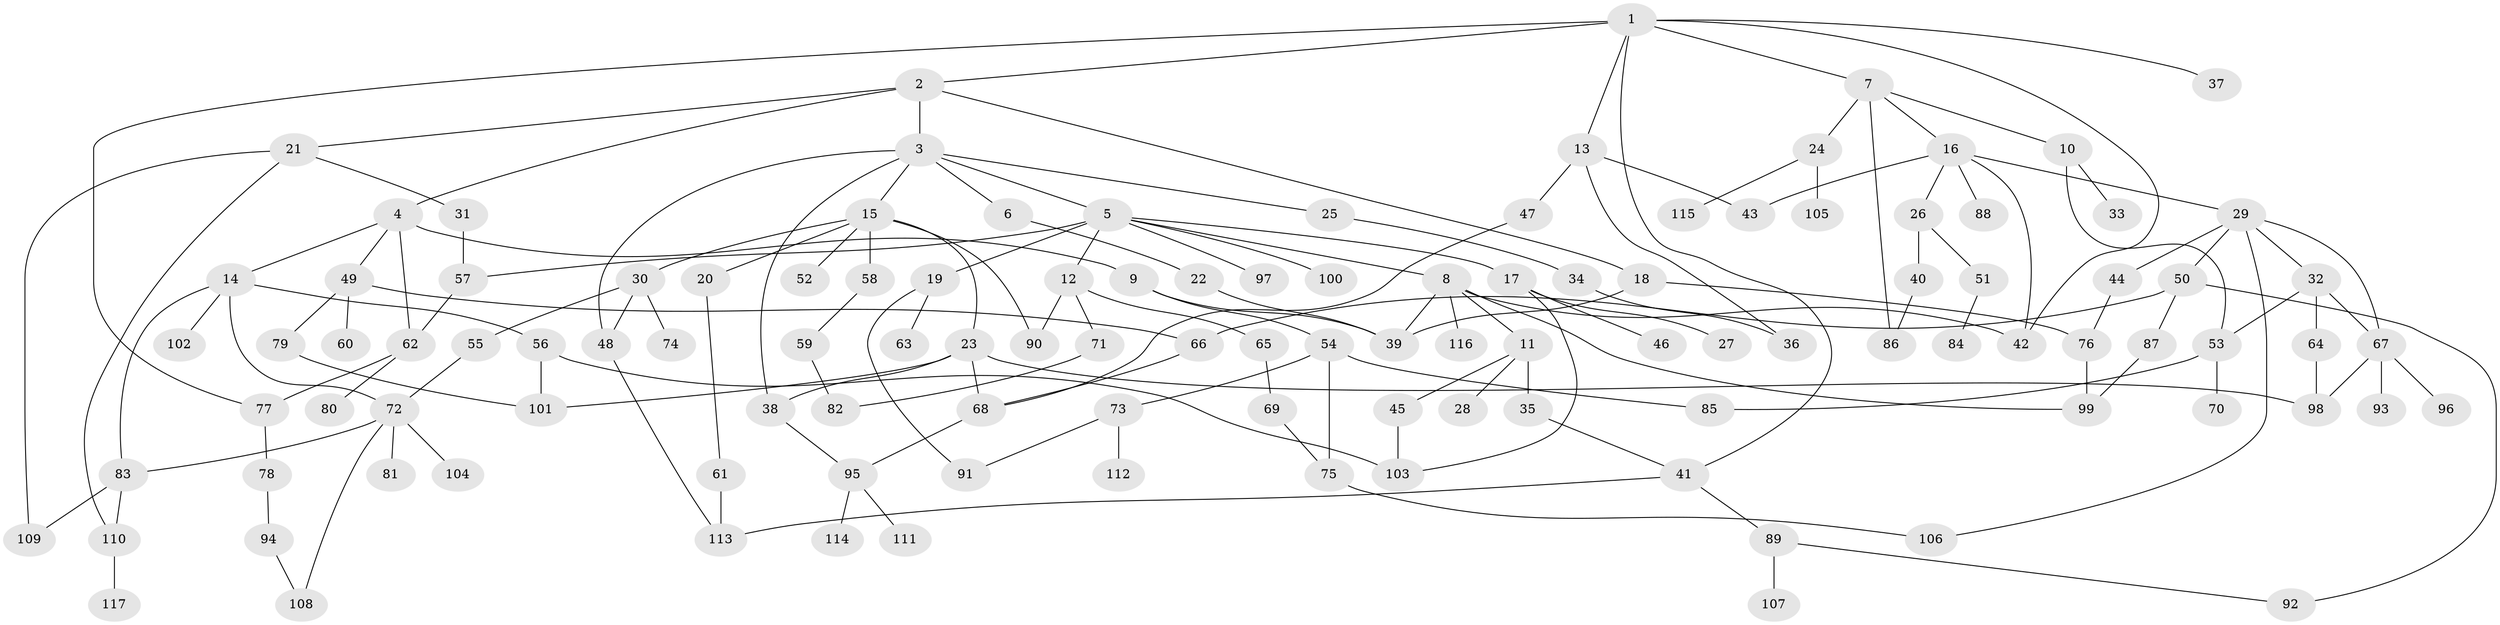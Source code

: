 // coarse degree distribution, {7: 0.039473684210526314, 6: 0.013157894736842105, 8: 0.02631578947368421, 12: 0.013157894736842105, 5: 0.10526315789473684, 2: 0.25, 3: 0.15789473684210525, 4: 0.10526315789473684, 10: 0.013157894736842105, 1: 0.27631578947368424}
// Generated by graph-tools (version 1.1) at 2025/41/03/06/25 10:41:28]
// undirected, 117 vertices, 159 edges
graph export_dot {
graph [start="1"]
  node [color=gray90,style=filled];
  1;
  2;
  3;
  4;
  5;
  6;
  7;
  8;
  9;
  10;
  11;
  12;
  13;
  14;
  15;
  16;
  17;
  18;
  19;
  20;
  21;
  22;
  23;
  24;
  25;
  26;
  27;
  28;
  29;
  30;
  31;
  32;
  33;
  34;
  35;
  36;
  37;
  38;
  39;
  40;
  41;
  42;
  43;
  44;
  45;
  46;
  47;
  48;
  49;
  50;
  51;
  52;
  53;
  54;
  55;
  56;
  57;
  58;
  59;
  60;
  61;
  62;
  63;
  64;
  65;
  66;
  67;
  68;
  69;
  70;
  71;
  72;
  73;
  74;
  75;
  76;
  77;
  78;
  79;
  80;
  81;
  82;
  83;
  84;
  85;
  86;
  87;
  88;
  89;
  90;
  91;
  92;
  93;
  94;
  95;
  96;
  97;
  98;
  99;
  100;
  101;
  102;
  103;
  104;
  105;
  106;
  107;
  108;
  109;
  110;
  111;
  112;
  113;
  114;
  115;
  116;
  117;
  1 -- 2;
  1 -- 7;
  1 -- 13;
  1 -- 37;
  1 -- 41;
  1 -- 77;
  1 -- 42;
  2 -- 3;
  2 -- 4;
  2 -- 18;
  2 -- 21;
  3 -- 5;
  3 -- 6;
  3 -- 15;
  3 -- 25;
  3 -- 38;
  3 -- 48;
  4 -- 9;
  4 -- 14;
  4 -- 49;
  4 -- 62;
  5 -- 8;
  5 -- 12;
  5 -- 17;
  5 -- 19;
  5 -- 97;
  5 -- 100;
  5 -- 57;
  6 -- 22;
  7 -- 10;
  7 -- 16;
  7 -- 24;
  7 -- 86;
  8 -- 11;
  8 -- 116;
  8 -- 39;
  8 -- 99;
  8 -- 42;
  9 -- 39;
  9 -- 54;
  10 -- 33;
  10 -- 53;
  11 -- 28;
  11 -- 35;
  11 -- 45;
  12 -- 65;
  12 -- 71;
  12 -- 90;
  13 -- 47;
  13 -- 43;
  13 -- 36;
  14 -- 56;
  14 -- 72;
  14 -- 83;
  14 -- 102;
  15 -- 20;
  15 -- 23;
  15 -- 30;
  15 -- 52;
  15 -- 58;
  15 -- 90;
  16 -- 26;
  16 -- 29;
  16 -- 42;
  16 -- 43;
  16 -- 88;
  17 -- 27;
  17 -- 46;
  17 -- 103;
  18 -- 76;
  18 -- 39;
  19 -- 63;
  19 -- 91;
  20 -- 61;
  21 -- 31;
  21 -- 110;
  21 -- 109;
  22 -- 39;
  23 -- 101;
  23 -- 68;
  23 -- 38;
  23 -- 98;
  24 -- 105;
  24 -- 115;
  25 -- 34;
  26 -- 40;
  26 -- 51;
  29 -- 32;
  29 -- 44;
  29 -- 50;
  29 -- 106;
  29 -- 67;
  30 -- 48;
  30 -- 55;
  30 -- 74;
  31 -- 57;
  32 -- 64;
  32 -- 67;
  32 -- 53;
  34 -- 36;
  35 -- 41;
  38 -- 95;
  40 -- 86;
  41 -- 89;
  41 -- 113;
  44 -- 76;
  45 -- 103;
  47 -- 68;
  48 -- 113;
  49 -- 60;
  49 -- 79;
  49 -- 66;
  50 -- 66;
  50 -- 87;
  50 -- 92;
  51 -- 84;
  53 -- 70;
  53 -- 85;
  54 -- 73;
  54 -- 75;
  54 -- 85;
  55 -- 72;
  56 -- 101;
  56 -- 103;
  57 -- 62;
  58 -- 59;
  59 -- 82;
  61 -- 113;
  62 -- 80;
  62 -- 77;
  64 -- 98;
  65 -- 69;
  66 -- 68;
  67 -- 93;
  67 -- 96;
  67 -- 98;
  68 -- 95;
  69 -- 75;
  71 -- 82;
  72 -- 81;
  72 -- 104;
  72 -- 108;
  72 -- 83;
  73 -- 91;
  73 -- 112;
  75 -- 106;
  76 -- 99;
  77 -- 78;
  78 -- 94;
  79 -- 101;
  83 -- 109;
  83 -- 110;
  87 -- 99;
  89 -- 107;
  89 -- 92;
  94 -- 108;
  95 -- 111;
  95 -- 114;
  110 -- 117;
}
